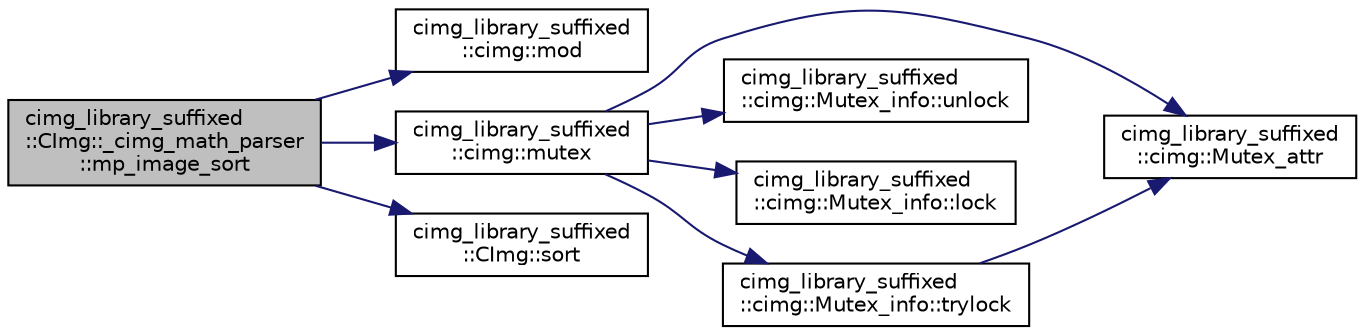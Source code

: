digraph "cimg_library_suffixed::CImg::_cimg_math_parser::mp_image_sort"
{
  edge [fontname="Helvetica",fontsize="10",labelfontname="Helvetica",labelfontsize="10"];
  node [fontname="Helvetica",fontsize="10",shape=record];
  rankdir="LR";
  Node549 [label="cimg_library_suffixed\l::CImg::_cimg_math_parser\l::mp_image_sort",height=0.2,width=0.4,color="black", fillcolor="grey75", style="filled", fontcolor="black"];
  Node549 -> Node550 [color="midnightblue",fontsize="10",style="solid",fontname="Helvetica"];
  Node550 [label="cimg_library_suffixed\l::cimg::mod",height=0.2,width=0.4,color="black", fillcolor="white", style="filled",URL="$namespacecimg__library__suffixed_1_1cimg.html#afcc02428c9b7d9100e1674369d25cc40",tooltip="Return the modulo of a value. "];
  Node549 -> Node551 [color="midnightblue",fontsize="10",style="solid",fontname="Helvetica"];
  Node551 [label="cimg_library_suffixed\l::cimg::mutex",height=0.2,width=0.4,color="black", fillcolor="white", style="filled",URL="$namespacecimg__library__suffixed_1_1cimg.html#a9e739e4b4ac058abfba069466617b914"];
  Node551 -> Node552 [color="midnightblue",fontsize="10",style="solid",fontname="Helvetica"];
  Node552 [label="cimg_library_suffixed\l::cimg::Mutex_attr",height=0.2,width=0.4,color="black", fillcolor="white", style="filled",URL="$namespacecimg__library__suffixed_1_1cimg.html#aa0e1bc96ae6e235dc5b67b8b0a466166"];
  Node551 -> Node553 [color="midnightblue",fontsize="10",style="solid",fontname="Helvetica"];
  Node553 [label="cimg_library_suffixed\l::cimg::Mutex_info::unlock",height=0.2,width=0.4,color="black", fillcolor="white", style="filled",URL="$structcimg__library__suffixed_1_1cimg_1_1_mutex__info.html#afac3fa5f107ad4795fb867050f616555"];
  Node551 -> Node554 [color="midnightblue",fontsize="10",style="solid",fontname="Helvetica"];
  Node554 [label="cimg_library_suffixed\l::cimg::Mutex_info::lock",height=0.2,width=0.4,color="black", fillcolor="white", style="filled",URL="$structcimg__library__suffixed_1_1cimg_1_1_mutex__info.html#a6cc8e26847a1aa649febed03d70182e7"];
  Node551 -> Node555 [color="midnightblue",fontsize="10",style="solid",fontname="Helvetica"];
  Node555 [label="cimg_library_suffixed\l::cimg::Mutex_info::trylock",height=0.2,width=0.4,color="black", fillcolor="white", style="filled",URL="$structcimg__library__suffixed_1_1cimg_1_1_mutex__info.html#a9bf4ed1e1dfe6f28fa6250cd04f3c900"];
  Node555 -> Node552 [color="midnightblue",fontsize="10",style="solid",fontname="Helvetica"];
  Node549 -> Node556 [color="midnightblue",fontsize="10",style="solid",fontname="Helvetica"];
  Node556 [label="cimg_library_suffixed\l::CImg::sort",height=0.2,width=0.4,color="black", fillcolor="white", style="filled",URL="$structcimg__library__suffixed_1_1_c_img.html#a146bc350d757a8b39ed08dc8272d7d77",tooltip="Sort pixel values and get sorting permutations. "];
}
